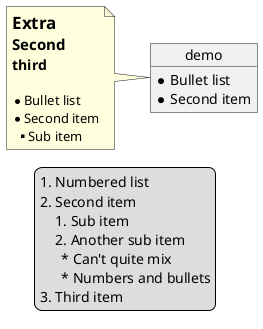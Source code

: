 @startuml
object demo {
  * Bullet list
  * Second item
}
note left
  = Extra 
  == Second
  === third
  
  * Bullet list
  * Second item
  ** Sub item
end note

legend
  # Numbered list
  # Second item
  ## Sub item
  ## Another sub item
        * Can't quite mix 
        * Numbers and bullets
  # Third item
end legend
@enduml